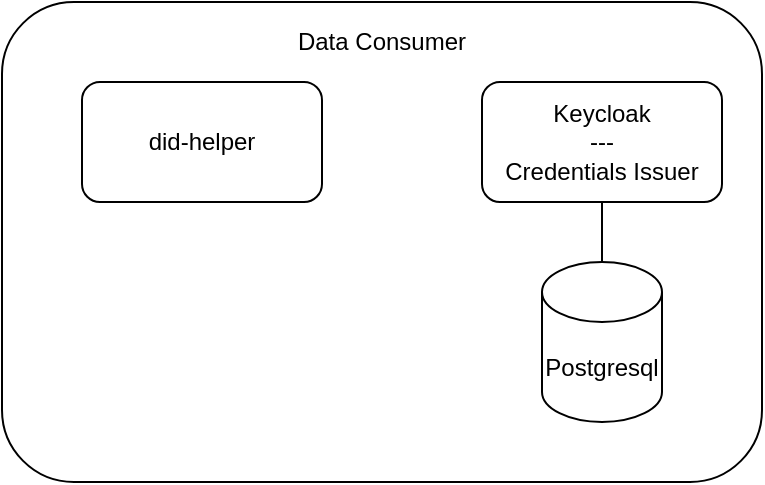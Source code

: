 <mxfile version="24.4.9" type="device">
  <diagram name="Page-1" id="rYzr1DH2yIFesMKslzU0">
    <mxGraphModel dx="1434" dy="764" grid="1" gridSize="10" guides="1" tooltips="1" connect="1" arrows="1" fold="1" page="1" pageScale="1" pageWidth="850" pageHeight="1100" math="0" shadow="0">
      <root>
        <mxCell id="0" />
        <mxCell id="1" parent="0" />
        <mxCell id="w16GQVXMl-_tRw7hFywQ-11" value="&lt;div&gt;Data Consumer&lt;/div&gt;&lt;div&gt;&lt;br&gt;&lt;/div&gt;&lt;div&gt;&lt;br&gt;&lt;/div&gt;&lt;div&gt;&lt;br&gt;&lt;/div&gt;&lt;div&gt;&lt;br&gt;&lt;/div&gt;&lt;div&gt;&lt;br&gt;&lt;/div&gt;&lt;div&gt;&lt;br&gt;&lt;/div&gt;&lt;div&gt;&lt;br&gt;&lt;/div&gt;&lt;div&gt;&lt;br&gt;&lt;/div&gt;&lt;div&gt;&lt;br&gt;&lt;/div&gt;&lt;div&gt;&lt;br&gt;&lt;/div&gt;&lt;div&gt;&lt;br&gt;&lt;/div&gt;&lt;div&gt;&lt;br&gt;&lt;/div&gt;&lt;div&gt;&lt;br&gt;&lt;/div&gt;&lt;div&gt;&lt;br&gt;&lt;/div&gt;" style="rounded=1;whiteSpace=wrap;html=1;" vertex="1" parent="1">
          <mxGeometry x="70" y="180" width="380" height="240" as="geometry" />
        </mxCell>
        <mxCell id="w16GQVXMl-_tRw7hFywQ-7" value="did-helper" style="rounded=1;whiteSpace=wrap;html=1;" vertex="1" parent="1">
          <mxGeometry x="110" y="220" width="120" height="60" as="geometry" />
        </mxCell>
        <mxCell id="w16GQVXMl-_tRw7hFywQ-8" value="&lt;div&gt;Keycloak&lt;/div&gt;&lt;div&gt;---&lt;/div&gt;&lt;div&gt;Credentials Issuer&lt;br&gt;&lt;/div&gt;" style="rounded=1;whiteSpace=wrap;html=1;" vertex="1" parent="1">
          <mxGeometry x="310" y="220" width="120" height="60" as="geometry" />
        </mxCell>
        <mxCell id="w16GQVXMl-_tRw7hFywQ-9" value="Postgresql" style="shape=cylinder3;whiteSpace=wrap;html=1;boundedLbl=1;backgroundOutline=1;size=15;" vertex="1" parent="1">
          <mxGeometry x="340" y="310" width="60" height="80" as="geometry" />
        </mxCell>
        <mxCell id="w16GQVXMl-_tRw7hFywQ-10" value="" style="endArrow=none;html=1;rounded=0;entryX=0.5;entryY=1;entryDx=0;entryDy=0;" edge="1" parent="1" source="w16GQVXMl-_tRw7hFywQ-9" target="w16GQVXMl-_tRw7hFywQ-8">
          <mxGeometry width="50" height="50" relative="1" as="geometry">
            <mxPoint x="220" y="380" as="sourcePoint" />
            <mxPoint x="270" y="330" as="targetPoint" />
          </mxGeometry>
        </mxCell>
      </root>
    </mxGraphModel>
  </diagram>
</mxfile>
